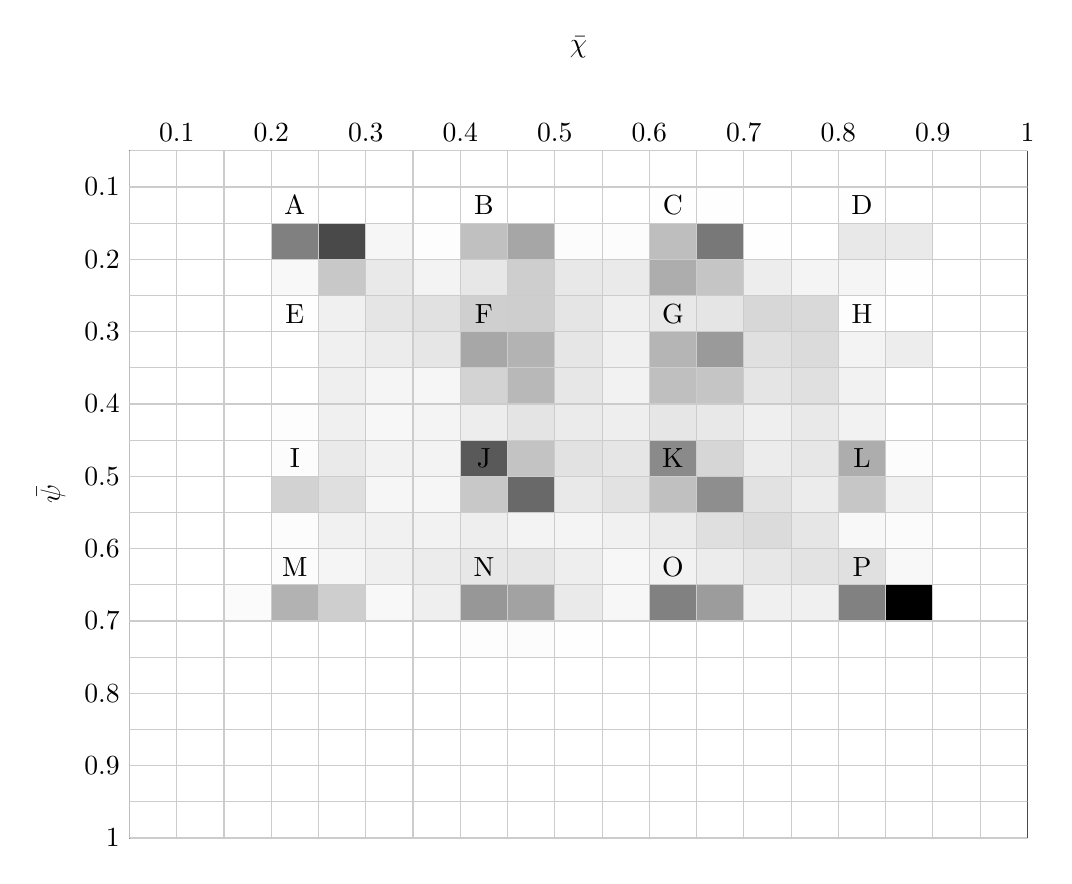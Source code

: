 % This file was created by matlab2tikz.
%
%The latest updates can be retrieved from
%  http://www.mathworks.com/matlabcentral/fileexchange/22022-matlab2tikz-matlab2tikz
%where you can also make suggestions and rate matlab2tikz.
%
\begin{tikzpicture}

\begin{axis}[%
width=4.49in,
height=3.436in,
at={(0.753in,0.478in)},
scale only axis,
separate axis lines,
every outer x axis line/.append style={black},
every x tick label/.append style={font=\color{black}},
every x tick/.append style={black},
xmin=0.05,
xmax=1,
xlabel={$\bar{\chi}$},
x label style={at={(axis description cs:0.5,1.18)},anchor=north},
every outer y axis line/.append style={black},
every y tick label/.append style={font=\color{black}},
every y tick/.append style={black},
y dir=reverse,
ymin=0.05,
ymax=1,
ylabel={$\bar{\psi}$},
axis background/.style={fill=white},
xticklabel pos=right
]

\addplot[%
surf,
shader=flat corner, draw=white!80!black, colormap={mymap}{[1pt] rgb(0pt)=(1,1,1); rgb(63pt)=(0,0,0)}, mesh/rows=20]
table[row sep=crcr, point meta=\thisrow{c}] {%
%
x	y	c\\
0.05	0.05	0\\
0.05	0.1	0\\
0.05	0.15	0\\
0.05	0.2	0\\
0.05	0.25	0\\
0.05	0.3	0\\
0.05	0.35	0\\
0.05	0.4	0\\
0.05	0.45	0\\
0.05	0.5	0\\
0.05	0.55	0\\
0.05	0.6	0\\
0.05	0.65	0\\
0.05	0.7	0\\
0.05	0.75	0\\
0.05	0.8	0\\
0.05	0.85	0\\
0.05	0.9	0\\
0.05	0.95	0\\
0.05	1	0\\
0.1	0.05	0\\
0.1	0.1	0\\
0.1	0.15	0\\
0.1	0.2	0\\
0.1	0.25	0\\
0.1	0.3	0\\
0.1	0.35	0\\
0.1	0.4	0\\
0.1	0.45	0\\
0.1	0.5	0\\
0.1	0.55	0\\
0.1	0.6	0\\
0.1	0.65	0\\
0.1	0.7	0\\
0.1	0.75	0\\
0.1	0.8	0\\
0.1	0.85	0\\
0.1	0.9	0\\
0.1	0.95	0\\
0.1	1	0\\
0.15	0.05	0\\
0.15	0.1	0\\
0.15	0.15	0\\
0.15	0.2	0\\
0.15	0.25	0\\
0.15	0.3	0\\
0.15	0.35	0\\
0.15	0.4	0\\
0.15	0.45	0\\
0.15	0.5	0\\
0.15	0.55	0\\
0.15	0.6	0\\
0.15	0.65	37\\
0.15	0.7	0\\
0.15	0.75	0\\
0.15	0.8	0\\
0.15	0.85	0\\
0.15	0.9	0\\
0.15	0.95	0\\
0.15	1	0\\
0.2	0.05	0\\
0.2	0.1	0\\
0.2	0.15	1067\\
0.2	0.2	55\\
0.2	0.25	9\\
0.2	0.3	0\\
0.2	0.35	0\\
0.2	0.4	14\\
0.2	0.45	21\\
0.2	0.5	378\\
0.2	0.55	26\\
0.2	0.6	23\\
0.2	0.65	649\\
0.2	0.7	0\\
0.2	0.75	0\\
0.2	0.8	0\\
0.2	0.85	0\\
0.2	0.9	0\\
0.2	0.95	0\\
0.2	1	0\\
0.25	0.05	0\\
0.25	0.1	0\\
0.25	0.15	1526\\
0.25	0.2	458\\
0.25	0.25	125\\
0.25	0.3	124\\
0.25	0.35	132\\
0.25	0.4	127\\
0.25	0.45	178\\
0.25	0.5	265\\
0.25	0.55	114\\
0.25	0.6	83\\
0.25	0.65	412\\
0.25	0.7	1\\
0.25	0.75	0\\
0.25	0.8	0\\
0.25	0.85	0\\
0.25	0.9	0\\
0.25	0.95	0\\
0.25	1	0\\
0.3	0.05	0\\
0.3	0.1	0\\
0.3	0.15	76\\
0.3	0.2	183\\
0.3	0.25	220\\
0.3	0.3	158\\
0.3	0.35	81\\
0.3	0.4	70\\
0.3	0.45	107\\
0.3	0.5	76\\
0.3	0.55	115\\
0.3	0.6	128\\
0.3	0.65	61\\
0.3	0.7	0\\
0.3	0.75	0\\
0.3	0.8	0\\
0.3	0.85	0\\
0.3	0.9	0\\
0.3	0.95	0\\
0.3	1	0\\
0.35	0.05	0\\
0.35	0.1	1\\
0.35	0.15	15\\
0.35	0.2	101\\
0.35	0.25	250\\
0.35	0.3	212\\
0.35	0.35	72\\
0.35	0.4	91\\
0.35	0.45	97\\
0.35	0.5	76\\
0.35	0.55	110\\
0.35	0.6	159\\
0.35	0.65	137\\
0.35	0.7	0\\
0.35	0.75	0\\
0.35	0.8	0\\
0.35	0.85	0\\
0.35	0.9	0\\
0.35	0.95	0\\
0.35	1	0\\
0.4	0.05	0\\
0.4	0.1	0\\
0.4	0.15	525\\
0.4	0.2	198\\
0.4	0.25	399\\
0.4	0.3	740\\
0.4	0.35	370\\
0.4	0.4	147\\
0.4	0.45	1393\\
0.4	0.5	462\\
0.4	0.55	144\\
0.4	0.6	205\\
0.4	0.65	876\\
0.4	0.7	17\\
0.4	0.75	0\\
0.4	0.8	0\\
0.4	0.85	0\\
0.4	0.9	0\\
0.4	0.95	0\\
0.4	1	0\\
0.45	0.05	0\\
0.45	0.1	0\\
0.45	0.15	747\\
0.45	0.2	408\\
0.45	0.25	409\\
0.45	0.3	635\\
0.45	0.35	598\\
0.45	0.4	227\\
0.45	0.45	506\\
0.45	0.5	1259\\
0.45	0.55	102\\
0.45	0.6	213\\
0.45	0.65	780\\
0.45	0.7	22\\
0.45	0.75	0\\
0.45	0.8	0\\
0.45	0.85	0\\
0.45	0.9	0\\
0.45	0.95	0\\
0.45	1	0\\
0.5	0.05	0\\
0.5	0.1	0\\
0.5	0.15	22\\
0.5	0.2	197\\
0.5	0.25	216\\
0.5	0.3	212\\
0.5	0.35	203\\
0.5	0.4	165\\
0.5	0.45	241\\
0.5	0.5	187\\
0.5	0.55	94\\
0.5	0.6	145\\
0.5	0.65	174\\
0.5	0.7	6\\
0.5	0.75	0\\
0.5	0.8	0\\
0.5	0.85	0\\
0.5	0.9	0\\
0.5	0.95	0\\
0.5	1	0\\
0.55	0.05	0\\
0.55	0.1	1\\
0.55	0.15	29\\
0.55	0.2	179\\
0.55	0.25	138\\
0.55	0.3	129\\
0.55	0.35	113\\
0.55	0.4	146\\
0.55	0.45	214\\
0.55	0.5	240\\
0.55	0.55	117\\
0.55	0.6	66\\
0.55	0.65	63\\
0.55	0.7	1\\
0.55	0.75	0\\
0.55	0.8	0\\
0.55	0.85	0\\
0.55	0.9	0\\
0.55	0.95	0\\
0.55	1	0\\
0.6	0.05	0\\
0.6	0.1	12\\
0.6	0.15	546\\
0.6	0.2	690\\
0.6	0.25	196\\
0.6	0.3	625\\
0.6	0.35	538\\
0.6	0.4	212\\
0.6	0.45	985\\
0.6	0.5	529\\
0.6	0.55	172\\
0.6	0.6	105\\
0.6	0.65	1054\\
0.6	0.7	0\\
0.6	0.75	0\\
0.6	0.8	0\\
0.6	0.85	0\\
0.6	0.9	0\\
0.6	0.95	0\\
0.6	1	0\\
0.65	0.05	1\\
0.65	0.1	5\\
0.65	0.15	1134\\
0.65	0.2	488\\
0.65	0.25	216\\
0.65	0.3	851\\
0.65	0.35	484\\
0.65	0.4	190\\
0.65	0.45	347\\
0.65	0.5	950\\
0.65	0.55	268\\
0.65	0.6	163\\
0.65	0.65	827\\
0.65	0.7	0\\
0.65	0.75	0\\
0.65	0.8	0\\
0.65	0.85	0\\
0.65	0.9	0\\
0.65	0.95	0\\
0.65	1	0\\
0.7	0.05	0\\
0.7	0.1	0\\
0.7	0.15	12\\
0.7	0.2	150\\
0.7	0.25	334\\
0.7	0.3	256\\
0.7	0.35	219\\
0.7	0.4	134\\
0.7	0.45	161\\
0.7	0.5	242\\
0.7	0.55	304\\
0.7	0.6	198\\
0.7	0.65	123\\
0.7	0.7	0\\
0.7	0.75	1\\
0.7	0.8	0\\
0.7	0.85	0\\
0.7	0.9	0\\
0.7	0.95	0\\
0.7	1	0\\
0.75	0.05	0\\
0.75	0.1	0\\
0.75	0.15	1\\
0.75	0.2	90\\
0.75	0.25	322\\
0.75	0.3	306\\
0.75	0.35	262\\
0.75	0.4	188\\
0.75	0.45	202\\
0.75	0.5	158\\
0.75	0.55	208\\
0.75	0.6	234\\
0.75	0.65	124\\
0.75	0.7	0\\
0.75	0.75	0\\
0.75	0.8	0\\
0.75	0.85	0\\
0.75	0.9	0\\
0.75	0.95	0\\
0.75	1	0\\
0.8	0.05	0\\
0.8	0.1	5\\
0.8	0.15	195\\
0.8	0.2	85\\
0.8	0.25	15\\
0.8	0.3	103\\
0.8	0.35	111\\
0.8	0.4	108\\
0.8	0.45	685\\
0.8	0.5	479\\
0.8	0.55	60\\
0.8	0.6	260\\
0.8	0.65	1054\\
0.8	0.7	2\\
0.8	0.75	0\\
0.8	0.8	0\\
0.8	0.85	0\\
0.8	0.9	0\\
0.8	0.95	0\\
0.8	1	0\\
0.85	0.05	0\\
0.85	0.1	1\\
0.85	0.15	178\\
0.85	0.2	6\\
0.85	0.25	0\\
0.85	0.3	147\\
0.85	0.35	2\\
0.85	0.4	0\\
0.85	0.45	25\\
0.85	0.5	118\\
0.85	0.55	34\\
0.85	0.6	61\\
0.85	0.65	2141\\
0.85	0.7	0\\
0.85	0.75	0\\
0.85	0.8	0\\
0.85	0.85	0\\
0.85	0.9	0\\
0.85	0.95	0\\
0.85	1	0\\
0.9	0.05	0\\
0.9	0.1	0\\
0.9	0.15	0\\
0.9	0.2	0\\
0.9	0.25	0\\
0.9	0.3	0\\
0.9	0.35	0\\
0.9	0.4	0\\
0.9	0.45	0\\
0.9	0.5	1\\
0.9	0.55	0\\
0.9	0.6	0\\
0.9	0.65	4\\
0.9	0.7	0\\
0.9	0.75	0\\
0.9	0.8	0\\
0.9	0.85	0\\
0.9	0.9	0\\
0.9	0.95	0\\
0.9	1	0\\
0.95	0.05	1\\
0.95	0.1	0\\
0.95	0.15	0\\
0.95	0.2	0\\
0.95	0.25	0\\
0.95	0.3	0\\
0.95	0.35	0\\
0.95	0.4	0\\
0.95	0.45	0\\
0.95	0.5	0\\
0.95	0.55	0\\
0.95	0.6	0\\
0.95	0.65	0\\
0.95	0.7	0\\
0.95	0.75	0\\
0.95	0.8	0\\
0.95	0.85	0\\
0.95	0.9	0\\
0.95	0.95	0\\
0.95	1	0\\
1	0.05	1\\
1	0.1	0\\
1	0.15	0\\
1	0.2	0\\
1	0.25	0\\
1	0.3	0\\
1	0.35	0\\
1	0.4	0\\
1	0.45	0\\
1	0.5	0\\
1	0.55	0\\
1	0.6	0\\
1	0.65	0\\
1	0.7	0\\
1	0.75	0\\
1	0.8	0\\
1	0.85	0\\
1	0.9	0\\
1	0.95	0\\
1	1	1\\
};

\node at (axis cs:0.225,0.125) {A};
\node at (axis cs:0.425,0.125) {B};
\node at (axis cs:0.625,0.125) {C};
\node at (axis cs:0.825,0.125) {D};

\node at (axis cs:0.225,0.275) {E};
\node at (axis cs:0.425,0.275) {F};
\node at (axis cs:0.625,0.275) {G};
\node at (axis cs:0.825,0.275) {H};

\node at (axis cs:0.225,0.475) {I};
\node at (axis cs:0.425,0.475) {J};
\node at (axis cs:0.625,0.475) {K};
\node at (axis cs:0.825,0.475) {L};

\node at (axis cs:0.225,0.625) {M};
\node at (axis cs:0.425,0.625) {N};
\node at (axis cs:0.625,0.625) {O};
\node at (axis cs:0.825,0.625) {P};
\end{axis}
\end{tikzpicture}%